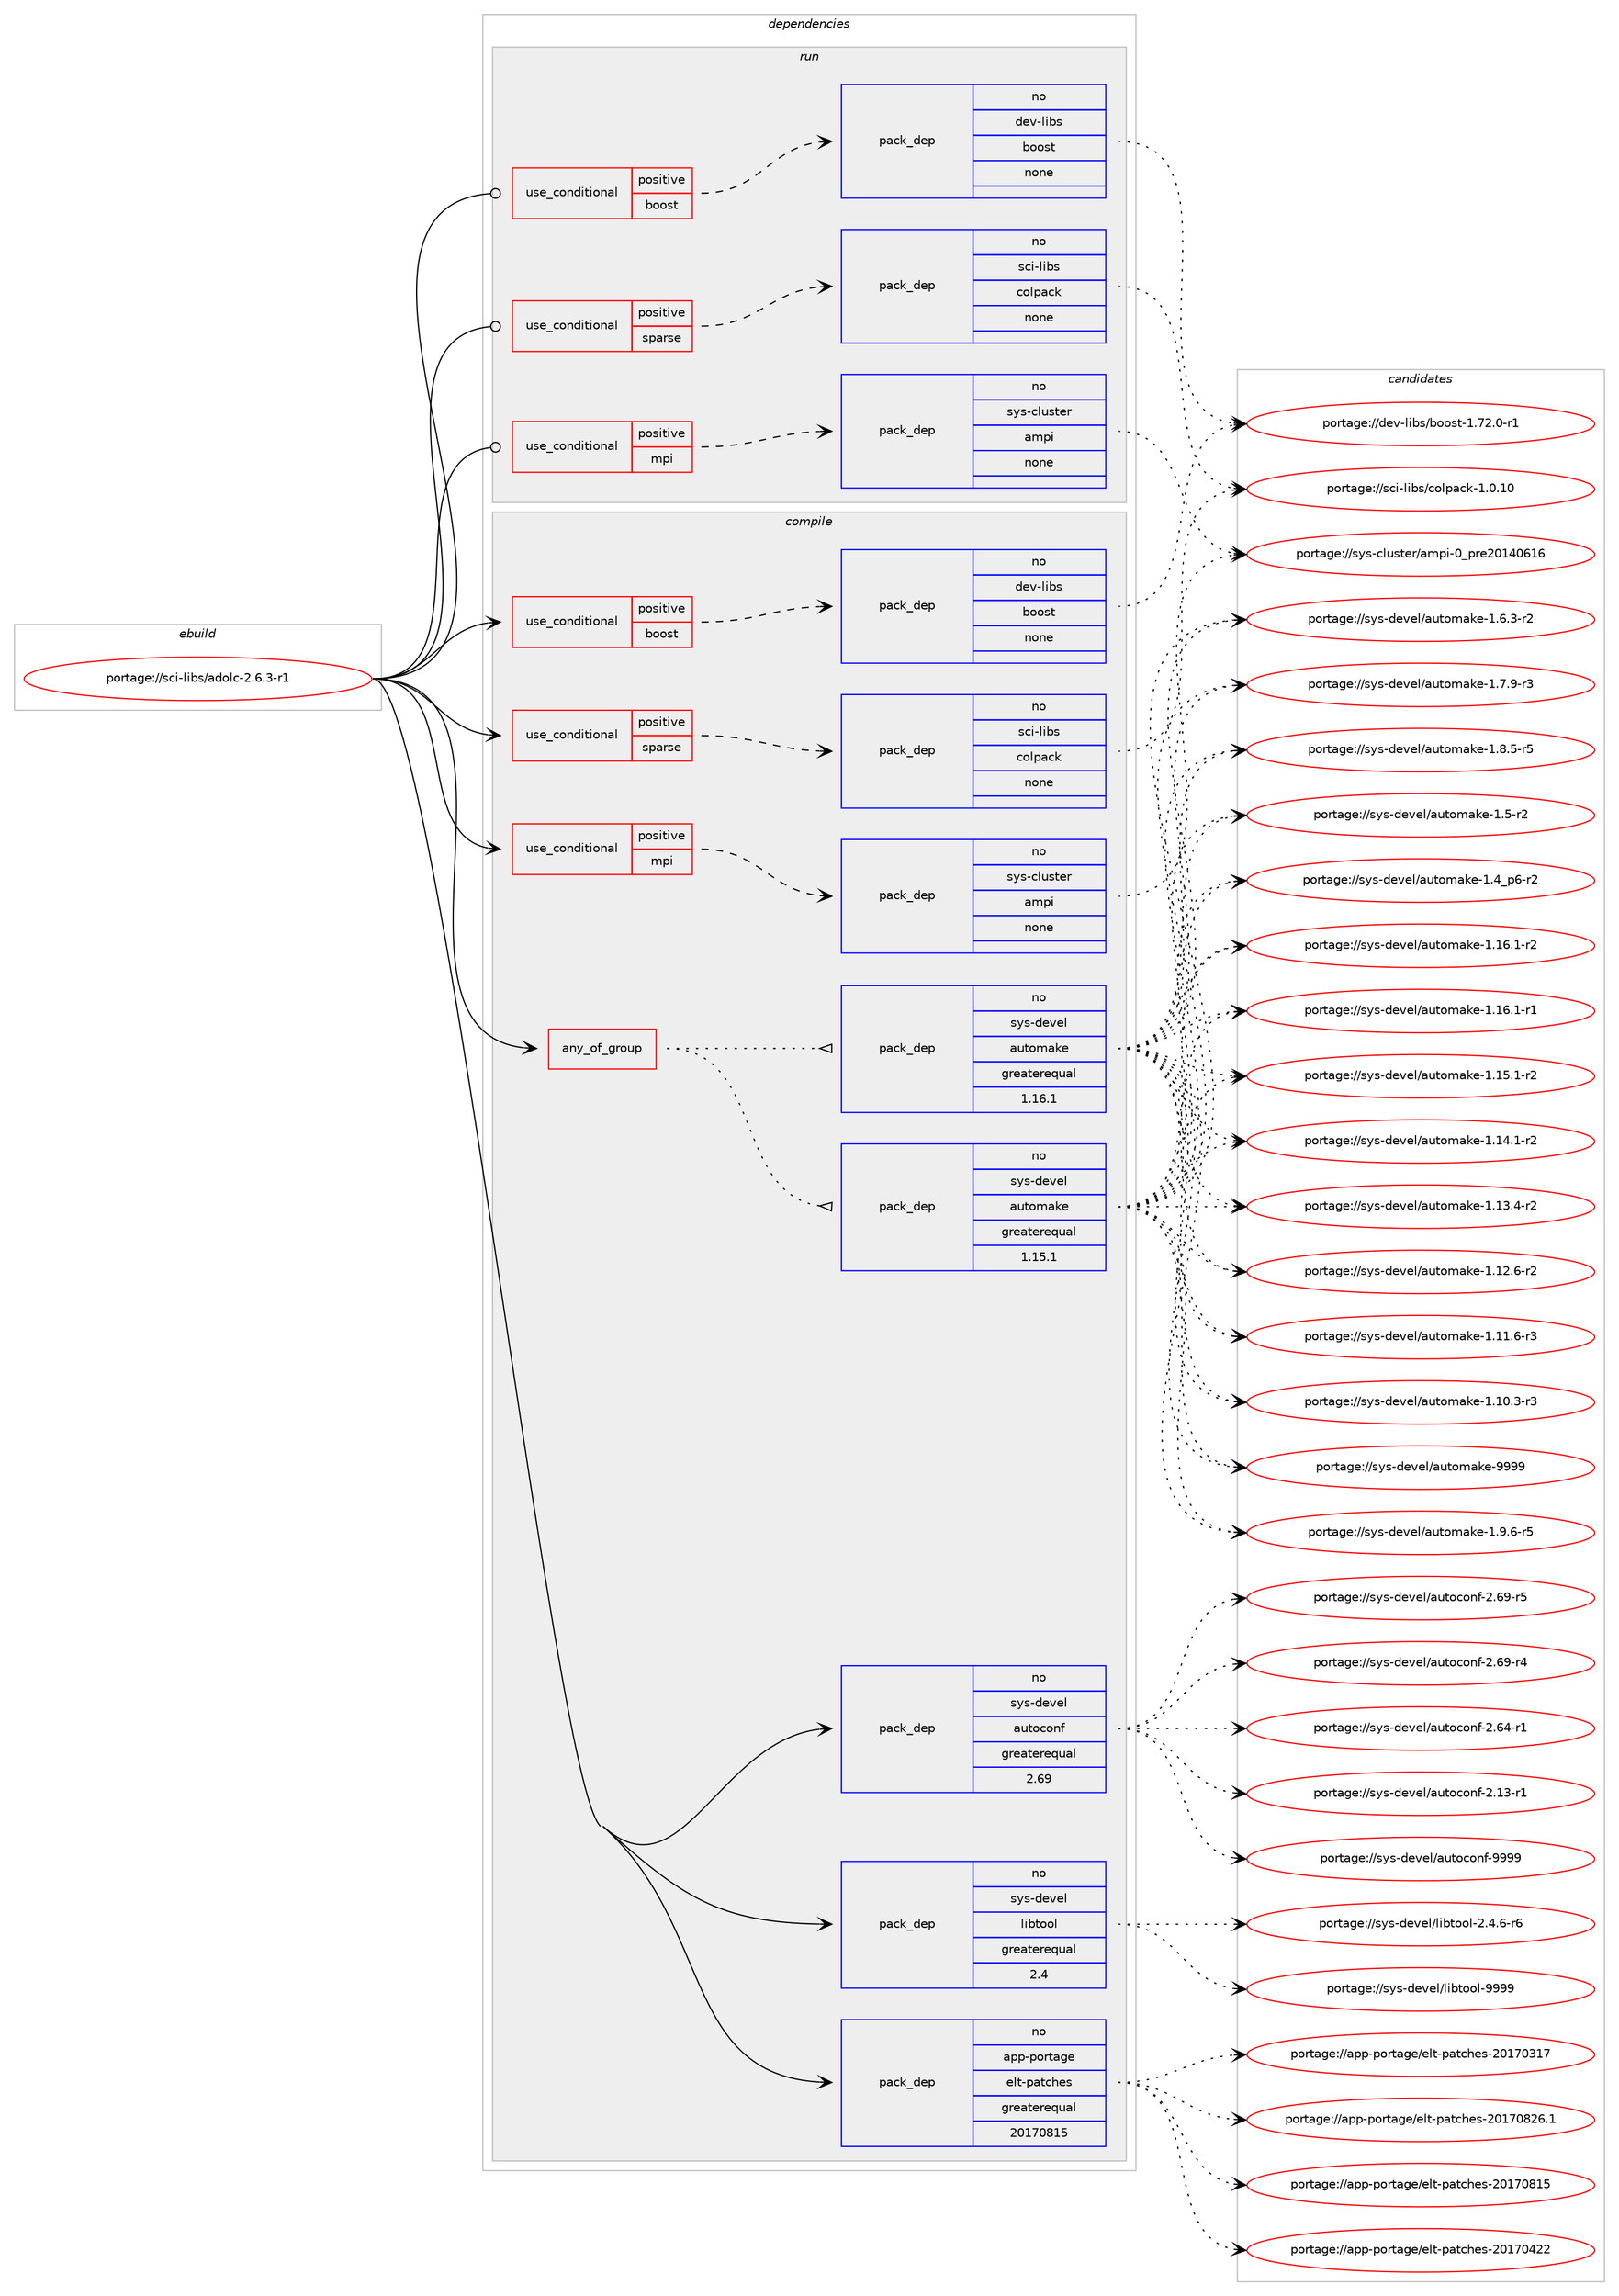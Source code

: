 digraph prolog {

# *************
# Graph options
# *************

newrank=true;
concentrate=true;
compound=true;
graph [rankdir=LR,fontname=Helvetica,fontsize=10,ranksep=1.5];#, ranksep=2.5, nodesep=0.2];
edge  [arrowhead=vee];
node  [fontname=Helvetica,fontsize=10];

# **********
# The ebuild
# **********

subgraph cluster_leftcol {
color=gray;
rank=same;
label=<<i>ebuild</i>>;
id [label="portage://sci-libs/adolc-2.6.3-r1", color=red, width=4, href="../sci-libs/adolc-2.6.3-r1.svg"];
}

# ****************
# The dependencies
# ****************

subgraph cluster_midcol {
color=gray;
label=<<i>dependencies</i>>;
subgraph cluster_compile {
fillcolor="#eeeeee";
style=filled;
label=<<i>compile</i>>;
subgraph any610 {
dependency25509 [label=<<TABLE BORDER="0" CELLBORDER="1" CELLSPACING="0" CELLPADDING="4"><TR><TD CELLPADDING="10">any_of_group</TD></TR></TABLE>>, shape=none, color=red];subgraph pack20595 {
dependency25510 [label=<<TABLE BORDER="0" CELLBORDER="1" CELLSPACING="0" CELLPADDING="4" WIDTH="220"><TR><TD ROWSPAN="6" CELLPADDING="30">pack_dep</TD></TR><TR><TD WIDTH="110">no</TD></TR><TR><TD>sys-devel</TD></TR><TR><TD>automake</TD></TR><TR><TD>greaterequal</TD></TR><TR><TD>1.16.1</TD></TR></TABLE>>, shape=none, color=blue];
}
dependency25509:e -> dependency25510:w [weight=20,style="dotted",arrowhead="oinv"];
subgraph pack20596 {
dependency25511 [label=<<TABLE BORDER="0" CELLBORDER="1" CELLSPACING="0" CELLPADDING="4" WIDTH="220"><TR><TD ROWSPAN="6" CELLPADDING="30">pack_dep</TD></TR><TR><TD WIDTH="110">no</TD></TR><TR><TD>sys-devel</TD></TR><TR><TD>automake</TD></TR><TR><TD>greaterequal</TD></TR><TR><TD>1.15.1</TD></TR></TABLE>>, shape=none, color=blue];
}
dependency25509:e -> dependency25511:w [weight=20,style="dotted",arrowhead="oinv"];
}
id:e -> dependency25509:w [weight=20,style="solid",arrowhead="vee"];
subgraph cond4302 {
dependency25512 [label=<<TABLE BORDER="0" CELLBORDER="1" CELLSPACING="0" CELLPADDING="4"><TR><TD ROWSPAN="3" CELLPADDING="10">use_conditional</TD></TR><TR><TD>positive</TD></TR><TR><TD>boost</TD></TR></TABLE>>, shape=none, color=red];
subgraph pack20597 {
dependency25513 [label=<<TABLE BORDER="0" CELLBORDER="1" CELLSPACING="0" CELLPADDING="4" WIDTH="220"><TR><TD ROWSPAN="6" CELLPADDING="30">pack_dep</TD></TR><TR><TD WIDTH="110">no</TD></TR><TR><TD>dev-libs</TD></TR><TR><TD>boost</TD></TR><TR><TD>none</TD></TR><TR><TD></TD></TR></TABLE>>, shape=none, color=blue];
}
dependency25512:e -> dependency25513:w [weight=20,style="dashed",arrowhead="vee"];
}
id:e -> dependency25512:w [weight=20,style="solid",arrowhead="vee"];
subgraph cond4303 {
dependency25514 [label=<<TABLE BORDER="0" CELLBORDER="1" CELLSPACING="0" CELLPADDING="4"><TR><TD ROWSPAN="3" CELLPADDING="10">use_conditional</TD></TR><TR><TD>positive</TD></TR><TR><TD>mpi</TD></TR></TABLE>>, shape=none, color=red];
subgraph pack20598 {
dependency25515 [label=<<TABLE BORDER="0" CELLBORDER="1" CELLSPACING="0" CELLPADDING="4" WIDTH="220"><TR><TD ROWSPAN="6" CELLPADDING="30">pack_dep</TD></TR><TR><TD WIDTH="110">no</TD></TR><TR><TD>sys-cluster</TD></TR><TR><TD>ampi</TD></TR><TR><TD>none</TD></TR><TR><TD></TD></TR></TABLE>>, shape=none, color=blue];
}
dependency25514:e -> dependency25515:w [weight=20,style="dashed",arrowhead="vee"];
}
id:e -> dependency25514:w [weight=20,style="solid",arrowhead="vee"];
subgraph cond4304 {
dependency25516 [label=<<TABLE BORDER="0" CELLBORDER="1" CELLSPACING="0" CELLPADDING="4"><TR><TD ROWSPAN="3" CELLPADDING="10">use_conditional</TD></TR><TR><TD>positive</TD></TR><TR><TD>sparse</TD></TR></TABLE>>, shape=none, color=red];
subgraph pack20599 {
dependency25517 [label=<<TABLE BORDER="0" CELLBORDER="1" CELLSPACING="0" CELLPADDING="4" WIDTH="220"><TR><TD ROWSPAN="6" CELLPADDING="30">pack_dep</TD></TR><TR><TD WIDTH="110">no</TD></TR><TR><TD>sci-libs</TD></TR><TR><TD>colpack</TD></TR><TR><TD>none</TD></TR><TR><TD></TD></TR></TABLE>>, shape=none, color=blue];
}
dependency25516:e -> dependency25517:w [weight=20,style="dashed",arrowhead="vee"];
}
id:e -> dependency25516:w [weight=20,style="solid",arrowhead="vee"];
subgraph pack20600 {
dependency25518 [label=<<TABLE BORDER="0" CELLBORDER="1" CELLSPACING="0" CELLPADDING="4" WIDTH="220"><TR><TD ROWSPAN="6" CELLPADDING="30">pack_dep</TD></TR><TR><TD WIDTH="110">no</TD></TR><TR><TD>app-portage</TD></TR><TR><TD>elt-patches</TD></TR><TR><TD>greaterequal</TD></TR><TR><TD>20170815</TD></TR></TABLE>>, shape=none, color=blue];
}
id:e -> dependency25518:w [weight=20,style="solid",arrowhead="vee"];
subgraph pack20601 {
dependency25519 [label=<<TABLE BORDER="0" CELLBORDER="1" CELLSPACING="0" CELLPADDING="4" WIDTH="220"><TR><TD ROWSPAN="6" CELLPADDING="30">pack_dep</TD></TR><TR><TD WIDTH="110">no</TD></TR><TR><TD>sys-devel</TD></TR><TR><TD>autoconf</TD></TR><TR><TD>greaterequal</TD></TR><TR><TD>2.69</TD></TR></TABLE>>, shape=none, color=blue];
}
id:e -> dependency25519:w [weight=20,style="solid",arrowhead="vee"];
subgraph pack20602 {
dependency25520 [label=<<TABLE BORDER="0" CELLBORDER="1" CELLSPACING="0" CELLPADDING="4" WIDTH="220"><TR><TD ROWSPAN="6" CELLPADDING="30">pack_dep</TD></TR><TR><TD WIDTH="110">no</TD></TR><TR><TD>sys-devel</TD></TR><TR><TD>libtool</TD></TR><TR><TD>greaterequal</TD></TR><TR><TD>2.4</TD></TR></TABLE>>, shape=none, color=blue];
}
id:e -> dependency25520:w [weight=20,style="solid",arrowhead="vee"];
}
subgraph cluster_compileandrun {
fillcolor="#eeeeee";
style=filled;
label=<<i>compile and run</i>>;
}
subgraph cluster_run {
fillcolor="#eeeeee";
style=filled;
label=<<i>run</i>>;
subgraph cond4305 {
dependency25521 [label=<<TABLE BORDER="0" CELLBORDER="1" CELLSPACING="0" CELLPADDING="4"><TR><TD ROWSPAN="3" CELLPADDING="10">use_conditional</TD></TR><TR><TD>positive</TD></TR><TR><TD>boost</TD></TR></TABLE>>, shape=none, color=red];
subgraph pack20603 {
dependency25522 [label=<<TABLE BORDER="0" CELLBORDER="1" CELLSPACING="0" CELLPADDING="4" WIDTH="220"><TR><TD ROWSPAN="6" CELLPADDING="30">pack_dep</TD></TR><TR><TD WIDTH="110">no</TD></TR><TR><TD>dev-libs</TD></TR><TR><TD>boost</TD></TR><TR><TD>none</TD></TR><TR><TD></TD></TR></TABLE>>, shape=none, color=blue];
}
dependency25521:e -> dependency25522:w [weight=20,style="dashed",arrowhead="vee"];
}
id:e -> dependency25521:w [weight=20,style="solid",arrowhead="odot"];
subgraph cond4306 {
dependency25523 [label=<<TABLE BORDER="0" CELLBORDER="1" CELLSPACING="0" CELLPADDING="4"><TR><TD ROWSPAN="3" CELLPADDING="10">use_conditional</TD></TR><TR><TD>positive</TD></TR><TR><TD>mpi</TD></TR></TABLE>>, shape=none, color=red];
subgraph pack20604 {
dependency25524 [label=<<TABLE BORDER="0" CELLBORDER="1" CELLSPACING="0" CELLPADDING="4" WIDTH="220"><TR><TD ROWSPAN="6" CELLPADDING="30">pack_dep</TD></TR><TR><TD WIDTH="110">no</TD></TR><TR><TD>sys-cluster</TD></TR><TR><TD>ampi</TD></TR><TR><TD>none</TD></TR><TR><TD></TD></TR></TABLE>>, shape=none, color=blue];
}
dependency25523:e -> dependency25524:w [weight=20,style="dashed",arrowhead="vee"];
}
id:e -> dependency25523:w [weight=20,style="solid",arrowhead="odot"];
subgraph cond4307 {
dependency25525 [label=<<TABLE BORDER="0" CELLBORDER="1" CELLSPACING="0" CELLPADDING="4"><TR><TD ROWSPAN="3" CELLPADDING="10">use_conditional</TD></TR><TR><TD>positive</TD></TR><TR><TD>sparse</TD></TR></TABLE>>, shape=none, color=red];
subgraph pack20605 {
dependency25526 [label=<<TABLE BORDER="0" CELLBORDER="1" CELLSPACING="0" CELLPADDING="4" WIDTH="220"><TR><TD ROWSPAN="6" CELLPADDING="30">pack_dep</TD></TR><TR><TD WIDTH="110">no</TD></TR><TR><TD>sci-libs</TD></TR><TR><TD>colpack</TD></TR><TR><TD>none</TD></TR><TR><TD></TD></TR></TABLE>>, shape=none, color=blue];
}
dependency25525:e -> dependency25526:w [weight=20,style="dashed",arrowhead="vee"];
}
id:e -> dependency25525:w [weight=20,style="solid",arrowhead="odot"];
}
}

# **************
# The candidates
# **************

subgraph cluster_choices {
rank=same;
color=gray;
label=<<i>candidates</i>>;

subgraph choice20595 {
color=black;
nodesep=1;
choice115121115451001011181011084797117116111109971071014557575757 [label="portage://sys-devel/automake-9999", color=red, width=4,href="../sys-devel/automake-9999.svg"];
choice115121115451001011181011084797117116111109971071014549465746544511453 [label="portage://sys-devel/automake-1.9.6-r5", color=red, width=4,href="../sys-devel/automake-1.9.6-r5.svg"];
choice115121115451001011181011084797117116111109971071014549465646534511453 [label="portage://sys-devel/automake-1.8.5-r5", color=red, width=4,href="../sys-devel/automake-1.8.5-r5.svg"];
choice115121115451001011181011084797117116111109971071014549465546574511451 [label="portage://sys-devel/automake-1.7.9-r3", color=red, width=4,href="../sys-devel/automake-1.7.9-r3.svg"];
choice115121115451001011181011084797117116111109971071014549465446514511450 [label="portage://sys-devel/automake-1.6.3-r2", color=red, width=4,href="../sys-devel/automake-1.6.3-r2.svg"];
choice11512111545100101118101108479711711611110997107101454946534511450 [label="portage://sys-devel/automake-1.5-r2", color=red, width=4,href="../sys-devel/automake-1.5-r2.svg"];
choice115121115451001011181011084797117116111109971071014549465295112544511450 [label="portage://sys-devel/automake-1.4_p6-r2", color=red, width=4,href="../sys-devel/automake-1.4_p6-r2.svg"];
choice11512111545100101118101108479711711611110997107101454946495446494511450 [label="portage://sys-devel/automake-1.16.1-r2", color=red, width=4,href="../sys-devel/automake-1.16.1-r2.svg"];
choice11512111545100101118101108479711711611110997107101454946495446494511449 [label="portage://sys-devel/automake-1.16.1-r1", color=red, width=4,href="../sys-devel/automake-1.16.1-r1.svg"];
choice11512111545100101118101108479711711611110997107101454946495346494511450 [label="portage://sys-devel/automake-1.15.1-r2", color=red, width=4,href="../sys-devel/automake-1.15.1-r2.svg"];
choice11512111545100101118101108479711711611110997107101454946495246494511450 [label="portage://sys-devel/automake-1.14.1-r2", color=red, width=4,href="../sys-devel/automake-1.14.1-r2.svg"];
choice11512111545100101118101108479711711611110997107101454946495146524511450 [label="portage://sys-devel/automake-1.13.4-r2", color=red, width=4,href="../sys-devel/automake-1.13.4-r2.svg"];
choice11512111545100101118101108479711711611110997107101454946495046544511450 [label="portage://sys-devel/automake-1.12.6-r2", color=red, width=4,href="../sys-devel/automake-1.12.6-r2.svg"];
choice11512111545100101118101108479711711611110997107101454946494946544511451 [label="portage://sys-devel/automake-1.11.6-r3", color=red, width=4,href="../sys-devel/automake-1.11.6-r3.svg"];
choice11512111545100101118101108479711711611110997107101454946494846514511451 [label="portage://sys-devel/automake-1.10.3-r3", color=red, width=4,href="../sys-devel/automake-1.10.3-r3.svg"];
dependency25510:e -> choice115121115451001011181011084797117116111109971071014557575757:w [style=dotted,weight="100"];
dependency25510:e -> choice115121115451001011181011084797117116111109971071014549465746544511453:w [style=dotted,weight="100"];
dependency25510:e -> choice115121115451001011181011084797117116111109971071014549465646534511453:w [style=dotted,weight="100"];
dependency25510:e -> choice115121115451001011181011084797117116111109971071014549465546574511451:w [style=dotted,weight="100"];
dependency25510:e -> choice115121115451001011181011084797117116111109971071014549465446514511450:w [style=dotted,weight="100"];
dependency25510:e -> choice11512111545100101118101108479711711611110997107101454946534511450:w [style=dotted,weight="100"];
dependency25510:e -> choice115121115451001011181011084797117116111109971071014549465295112544511450:w [style=dotted,weight="100"];
dependency25510:e -> choice11512111545100101118101108479711711611110997107101454946495446494511450:w [style=dotted,weight="100"];
dependency25510:e -> choice11512111545100101118101108479711711611110997107101454946495446494511449:w [style=dotted,weight="100"];
dependency25510:e -> choice11512111545100101118101108479711711611110997107101454946495346494511450:w [style=dotted,weight="100"];
dependency25510:e -> choice11512111545100101118101108479711711611110997107101454946495246494511450:w [style=dotted,weight="100"];
dependency25510:e -> choice11512111545100101118101108479711711611110997107101454946495146524511450:w [style=dotted,weight="100"];
dependency25510:e -> choice11512111545100101118101108479711711611110997107101454946495046544511450:w [style=dotted,weight="100"];
dependency25510:e -> choice11512111545100101118101108479711711611110997107101454946494946544511451:w [style=dotted,weight="100"];
dependency25510:e -> choice11512111545100101118101108479711711611110997107101454946494846514511451:w [style=dotted,weight="100"];
}
subgraph choice20596 {
color=black;
nodesep=1;
choice115121115451001011181011084797117116111109971071014557575757 [label="portage://sys-devel/automake-9999", color=red, width=4,href="../sys-devel/automake-9999.svg"];
choice115121115451001011181011084797117116111109971071014549465746544511453 [label="portage://sys-devel/automake-1.9.6-r5", color=red, width=4,href="../sys-devel/automake-1.9.6-r5.svg"];
choice115121115451001011181011084797117116111109971071014549465646534511453 [label="portage://sys-devel/automake-1.8.5-r5", color=red, width=4,href="../sys-devel/automake-1.8.5-r5.svg"];
choice115121115451001011181011084797117116111109971071014549465546574511451 [label="portage://sys-devel/automake-1.7.9-r3", color=red, width=4,href="../sys-devel/automake-1.7.9-r3.svg"];
choice115121115451001011181011084797117116111109971071014549465446514511450 [label="portage://sys-devel/automake-1.6.3-r2", color=red, width=4,href="../sys-devel/automake-1.6.3-r2.svg"];
choice11512111545100101118101108479711711611110997107101454946534511450 [label="portage://sys-devel/automake-1.5-r2", color=red, width=4,href="../sys-devel/automake-1.5-r2.svg"];
choice115121115451001011181011084797117116111109971071014549465295112544511450 [label="portage://sys-devel/automake-1.4_p6-r2", color=red, width=4,href="../sys-devel/automake-1.4_p6-r2.svg"];
choice11512111545100101118101108479711711611110997107101454946495446494511450 [label="portage://sys-devel/automake-1.16.1-r2", color=red, width=4,href="../sys-devel/automake-1.16.1-r2.svg"];
choice11512111545100101118101108479711711611110997107101454946495446494511449 [label="portage://sys-devel/automake-1.16.1-r1", color=red, width=4,href="../sys-devel/automake-1.16.1-r1.svg"];
choice11512111545100101118101108479711711611110997107101454946495346494511450 [label="portage://sys-devel/automake-1.15.1-r2", color=red, width=4,href="../sys-devel/automake-1.15.1-r2.svg"];
choice11512111545100101118101108479711711611110997107101454946495246494511450 [label="portage://sys-devel/automake-1.14.1-r2", color=red, width=4,href="../sys-devel/automake-1.14.1-r2.svg"];
choice11512111545100101118101108479711711611110997107101454946495146524511450 [label="portage://sys-devel/automake-1.13.4-r2", color=red, width=4,href="../sys-devel/automake-1.13.4-r2.svg"];
choice11512111545100101118101108479711711611110997107101454946495046544511450 [label="portage://sys-devel/automake-1.12.6-r2", color=red, width=4,href="../sys-devel/automake-1.12.6-r2.svg"];
choice11512111545100101118101108479711711611110997107101454946494946544511451 [label="portage://sys-devel/automake-1.11.6-r3", color=red, width=4,href="../sys-devel/automake-1.11.6-r3.svg"];
choice11512111545100101118101108479711711611110997107101454946494846514511451 [label="portage://sys-devel/automake-1.10.3-r3", color=red, width=4,href="../sys-devel/automake-1.10.3-r3.svg"];
dependency25511:e -> choice115121115451001011181011084797117116111109971071014557575757:w [style=dotted,weight="100"];
dependency25511:e -> choice115121115451001011181011084797117116111109971071014549465746544511453:w [style=dotted,weight="100"];
dependency25511:e -> choice115121115451001011181011084797117116111109971071014549465646534511453:w [style=dotted,weight="100"];
dependency25511:e -> choice115121115451001011181011084797117116111109971071014549465546574511451:w [style=dotted,weight="100"];
dependency25511:e -> choice115121115451001011181011084797117116111109971071014549465446514511450:w [style=dotted,weight="100"];
dependency25511:e -> choice11512111545100101118101108479711711611110997107101454946534511450:w [style=dotted,weight="100"];
dependency25511:e -> choice115121115451001011181011084797117116111109971071014549465295112544511450:w [style=dotted,weight="100"];
dependency25511:e -> choice11512111545100101118101108479711711611110997107101454946495446494511450:w [style=dotted,weight="100"];
dependency25511:e -> choice11512111545100101118101108479711711611110997107101454946495446494511449:w [style=dotted,weight="100"];
dependency25511:e -> choice11512111545100101118101108479711711611110997107101454946495346494511450:w [style=dotted,weight="100"];
dependency25511:e -> choice11512111545100101118101108479711711611110997107101454946495246494511450:w [style=dotted,weight="100"];
dependency25511:e -> choice11512111545100101118101108479711711611110997107101454946495146524511450:w [style=dotted,weight="100"];
dependency25511:e -> choice11512111545100101118101108479711711611110997107101454946495046544511450:w [style=dotted,weight="100"];
dependency25511:e -> choice11512111545100101118101108479711711611110997107101454946494946544511451:w [style=dotted,weight="100"];
dependency25511:e -> choice11512111545100101118101108479711711611110997107101454946494846514511451:w [style=dotted,weight="100"];
}
subgraph choice20597 {
color=black;
nodesep=1;
choice10010111845108105981154798111111115116454946555046484511449 [label="portage://dev-libs/boost-1.72.0-r1", color=red, width=4,href="../dev-libs/boost-1.72.0-r1.svg"];
dependency25513:e -> choice10010111845108105981154798111111115116454946555046484511449:w [style=dotted,weight="100"];
}
subgraph choice20598 {
color=black;
nodesep=1;
choice115121115459910811711511610111447971091121054548951121141015048495248544954 [label="portage://sys-cluster/ampi-0_pre20140616", color=red, width=4,href="../sys-cluster/ampi-0_pre20140616.svg"];
dependency25515:e -> choice115121115459910811711511610111447971091121054548951121141015048495248544954:w [style=dotted,weight="100"];
}
subgraph choice20599 {
color=black;
nodesep=1;
choice1159910545108105981154799111108112979910745494648464948 [label="portage://sci-libs/colpack-1.0.10", color=red, width=4,href="../sci-libs/colpack-1.0.10.svg"];
dependency25517:e -> choice1159910545108105981154799111108112979910745494648464948:w [style=dotted,weight="100"];
}
subgraph choice20600 {
color=black;
nodesep=1;
choice971121124511211111411697103101471011081164511297116991041011154550484955485650544649 [label="portage://app-portage/elt-patches-20170826.1", color=red, width=4,href="../app-portage/elt-patches-20170826.1.svg"];
choice97112112451121111141169710310147101108116451129711699104101115455048495548564953 [label="portage://app-portage/elt-patches-20170815", color=red, width=4,href="../app-portage/elt-patches-20170815.svg"];
choice97112112451121111141169710310147101108116451129711699104101115455048495548525050 [label="portage://app-portage/elt-patches-20170422", color=red, width=4,href="../app-portage/elt-patches-20170422.svg"];
choice97112112451121111141169710310147101108116451129711699104101115455048495548514955 [label="portage://app-portage/elt-patches-20170317", color=red, width=4,href="../app-portage/elt-patches-20170317.svg"];
dependency25518:e -> choice971121124511211111411697103101471011081164511297116991041011154550484955485650544649:w [style=dotted,weight="100"];
dependency25518:e -> choice97112112451121111141169710310147101108116451129711699104101115455048495548564953:w [style=dotted,weight="100"];
dependency25518:e -> choice97112112451121111141169710310147101108116451129711699104101115455048495548525050:w [style=dotted,weight="100"];
dependency25518:e -> choice97112112451121111141169710310147101108116451129711699104101115455048495548514955:w [style=dotted,weight="100"];
}
subgraph choice20601 {
color=black;
nodesep=1;
choice115121115451001011181011084797117116111991111101024557575757 [label="portage://sys-devel/autoconf-9999", color=red, width=4,href="../sys-devel/autoconf-9999.svg"];
choice1151211154510010111810110847971171161119911111010245504654574511453 [label="portage://sys-devel/autoconf-2.69-r5", color=red, width=4,href="../sys-devel/autoconf-2.69-r5.svg"];
choice1151211154510010111810110847971171161119911111010245504654574511452 [label="portage://sys-devel/autoconf-2.69-r4", color=red, width=4,href="../sys-devel/autoconf-2.69-r4.svg"];
choice1151211154510010111810110847971171161119911111010245504654524511449 [label="portage://sys-devel/autoconf-2.64-r1", color=red, width=4,href="../sys-devel/autoconf-2.64-r1.svg"];
choice1151211154510010111810110847971171161119911111010245504649514511449 [label="portage://sys-devel/autoconf-2.13-r1", color=red, width=4,href="../sys-devel/autoconf-2.13-r1.svg"];
dependency25519:e -> choice115121115451001011181011084797117116111991111101024557575757:w [style=dotted,weight="100"];
dependency25519:e -> choice1151211154510010111810110847971171161119911111010245504654574511453:w [style=dotted,weight="100"];
dependency25519:e -> choice1151211154510010111810110847971171161119911111010245504654574511452:w [style=dotted,weight="100"];
dependency25519:e -> choice1151211154510010111810110847971171161119911111010245504654524511449:w [style=dotted,weight="100"];
dependency25519:e -> choice1151211154510010111810110847971171161119911111010245504649514511449:w [style=dotted,weight="100"];
}
subgraph choice20602 {
color=black;
nodesep=1;
choice1151211154510010111810110847108105981161111111084557575757 [label="portage://sys-devel/libtool-9999", color=red, width=4,href="../sys-devel/libtool-9999.svg"];
choice1151211154510010111810110847108105981161111111084550465246544511454 [label="portage://sys-devel/libtool-2.4.6-r6", color=red, width=4,href="../sys-devel/libtool-2.4.6-r6.svg"];
dependency25520:e -> choice1151211154510010111810110847108105981161111111084557575757:w [style=dotted,weight="100"];
dependency25520:e -> choice1151211154510010111810110847108105981161111111084550465246544511454:w [style=dotted,weight="100"];
}
subgraph choice20603 {
color=black;
nodesep=1;
choice10010111845108105981154798111111115116454946555046484511449 [label="portage://dev-libs/boost-1.72.0-r1", color=red, width=4,href="../dev-libs/boost-1.72.0-r1.svg"];
dependency25522:e -> choice10010111845108105981154798111111115116454946555046484511449:w [style=dotted,weight="100"];
}
subgraph choice20604 {
color=black;
nodesep=1;
choice115121115459910811711511610111447971091121054548951121141015048495248544954 [label="portage://sys-cluster/ampi-0_pre20140616", color=red, width=4,href="../sys-cluster/ampi-0_pre20140616.svg"];
dependency25524:e -> choice115121115459910811711511610111447971091121054548951121141015048495248544954:w [style=dotted,weight="100"];
}
subgraph choice20605 {
color=black;
nodesep=1;
choice1159910545108105981154799111108112979910745494648464948 [label="portage://sci-libs/colpack-1.0.10", color=red, width=4,href="../sci-libs/colpack-1.0.10.svg"];
dependency25526:e -> choice1159910545108105981154799111108112979910745494648464948:w [style=dotted,weight="100"];
}
}

}
